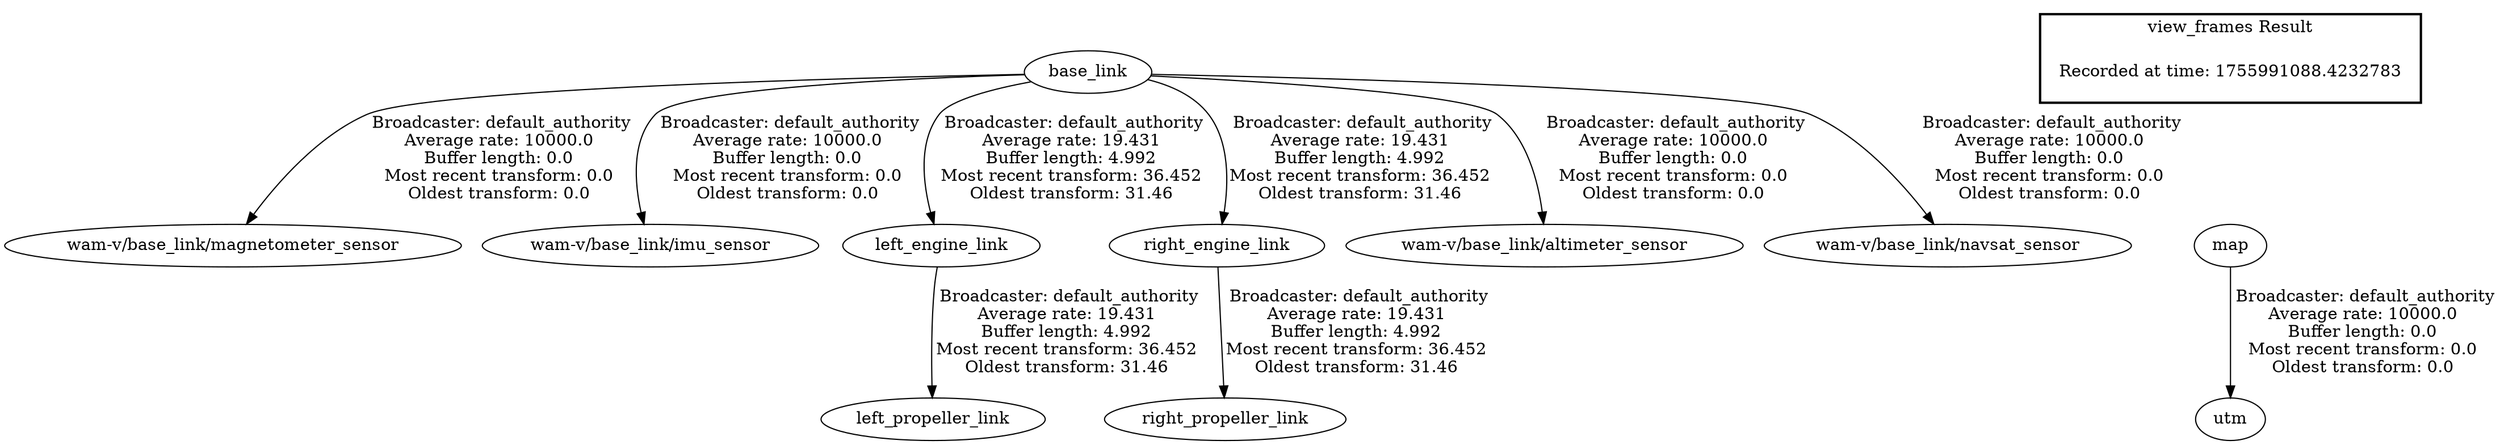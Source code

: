 digraph G {
"base_link" -> "wam-v/base_link/magnetometer_sensor"[label=" Broadcaster: default_authority\nAverage rate: 10000.0\nBuffer length: 0.0\nMost recent transform: 0.0\nOldest transform: 0.0\n"];
"base_link" -> "wam-v/base_link/imu_sensor"[label=" Broadcaster: default_authority\nAverage rate: 10000.0\nBuffer length: 0.0\nMost recent transform: 0.0\nOldest transform: 0.0\n"];
"base_link" -> "left_engine_link"[label=" Broadcaster: default_authority\nAverage rate: 19.431\nBuffer length: 4.992\nMost recent transform: 36.452\nOldest transform: 31.46\n"];
"base_link" -> "right_engine_link"[label=" Broadcaster: default_authority\nAverage rate: 19.431\nBuffer length: 4.992\nMost recent transform: 36.452\nOldest transform: 31.46\n"];
"base_link" -> "wam-v/base_link/altimeter_sensor"[label=" Broadcaster: default_authority\nAverage rate: 10000.0\nBuffer length: 0.0\nMost recent transform: 0.0\nOldest transform: 0.0\n"];
"base_link" -> "wam-v/base_link/navsat_sensor"[label=" Broadcaster: default_authority\nAverage rate: 10000.0\nBuffer length: 0.0\nMost recent transform: 0.0\nOldest transform: 0.0\n"];
"map" -> "utm"[label=" Broadcaster: default_authority\nAverage rate: 10000.0\nBuffer length: 0.0\nMost recent transform: 0.0\nOldest transform: 0.0\n"];
"left_engine_link" -> "left_propeller_link"[label=" Broadcaster: default_authority\nAverage rate: 19.431\nBuffer length: 4.992\nMost recent transform: 36.452\nOldest transform: 31.46\n"];
"right_engine_link" -> "right_propeller_link"[label=" Broadcaster: default_authority\nAverage rate: 19.431\nBuffer length: 4.992\nMost recent transform: 36.452\nOldest transform: 31.46\n"];
edge [style=invis];
 subgraph cluster_legend { style=bold; color=black; label ="view_frames Result";
"Recorded at time: 1755991088.4232783"[ shape=plaintext ] ;
}->"map";
}